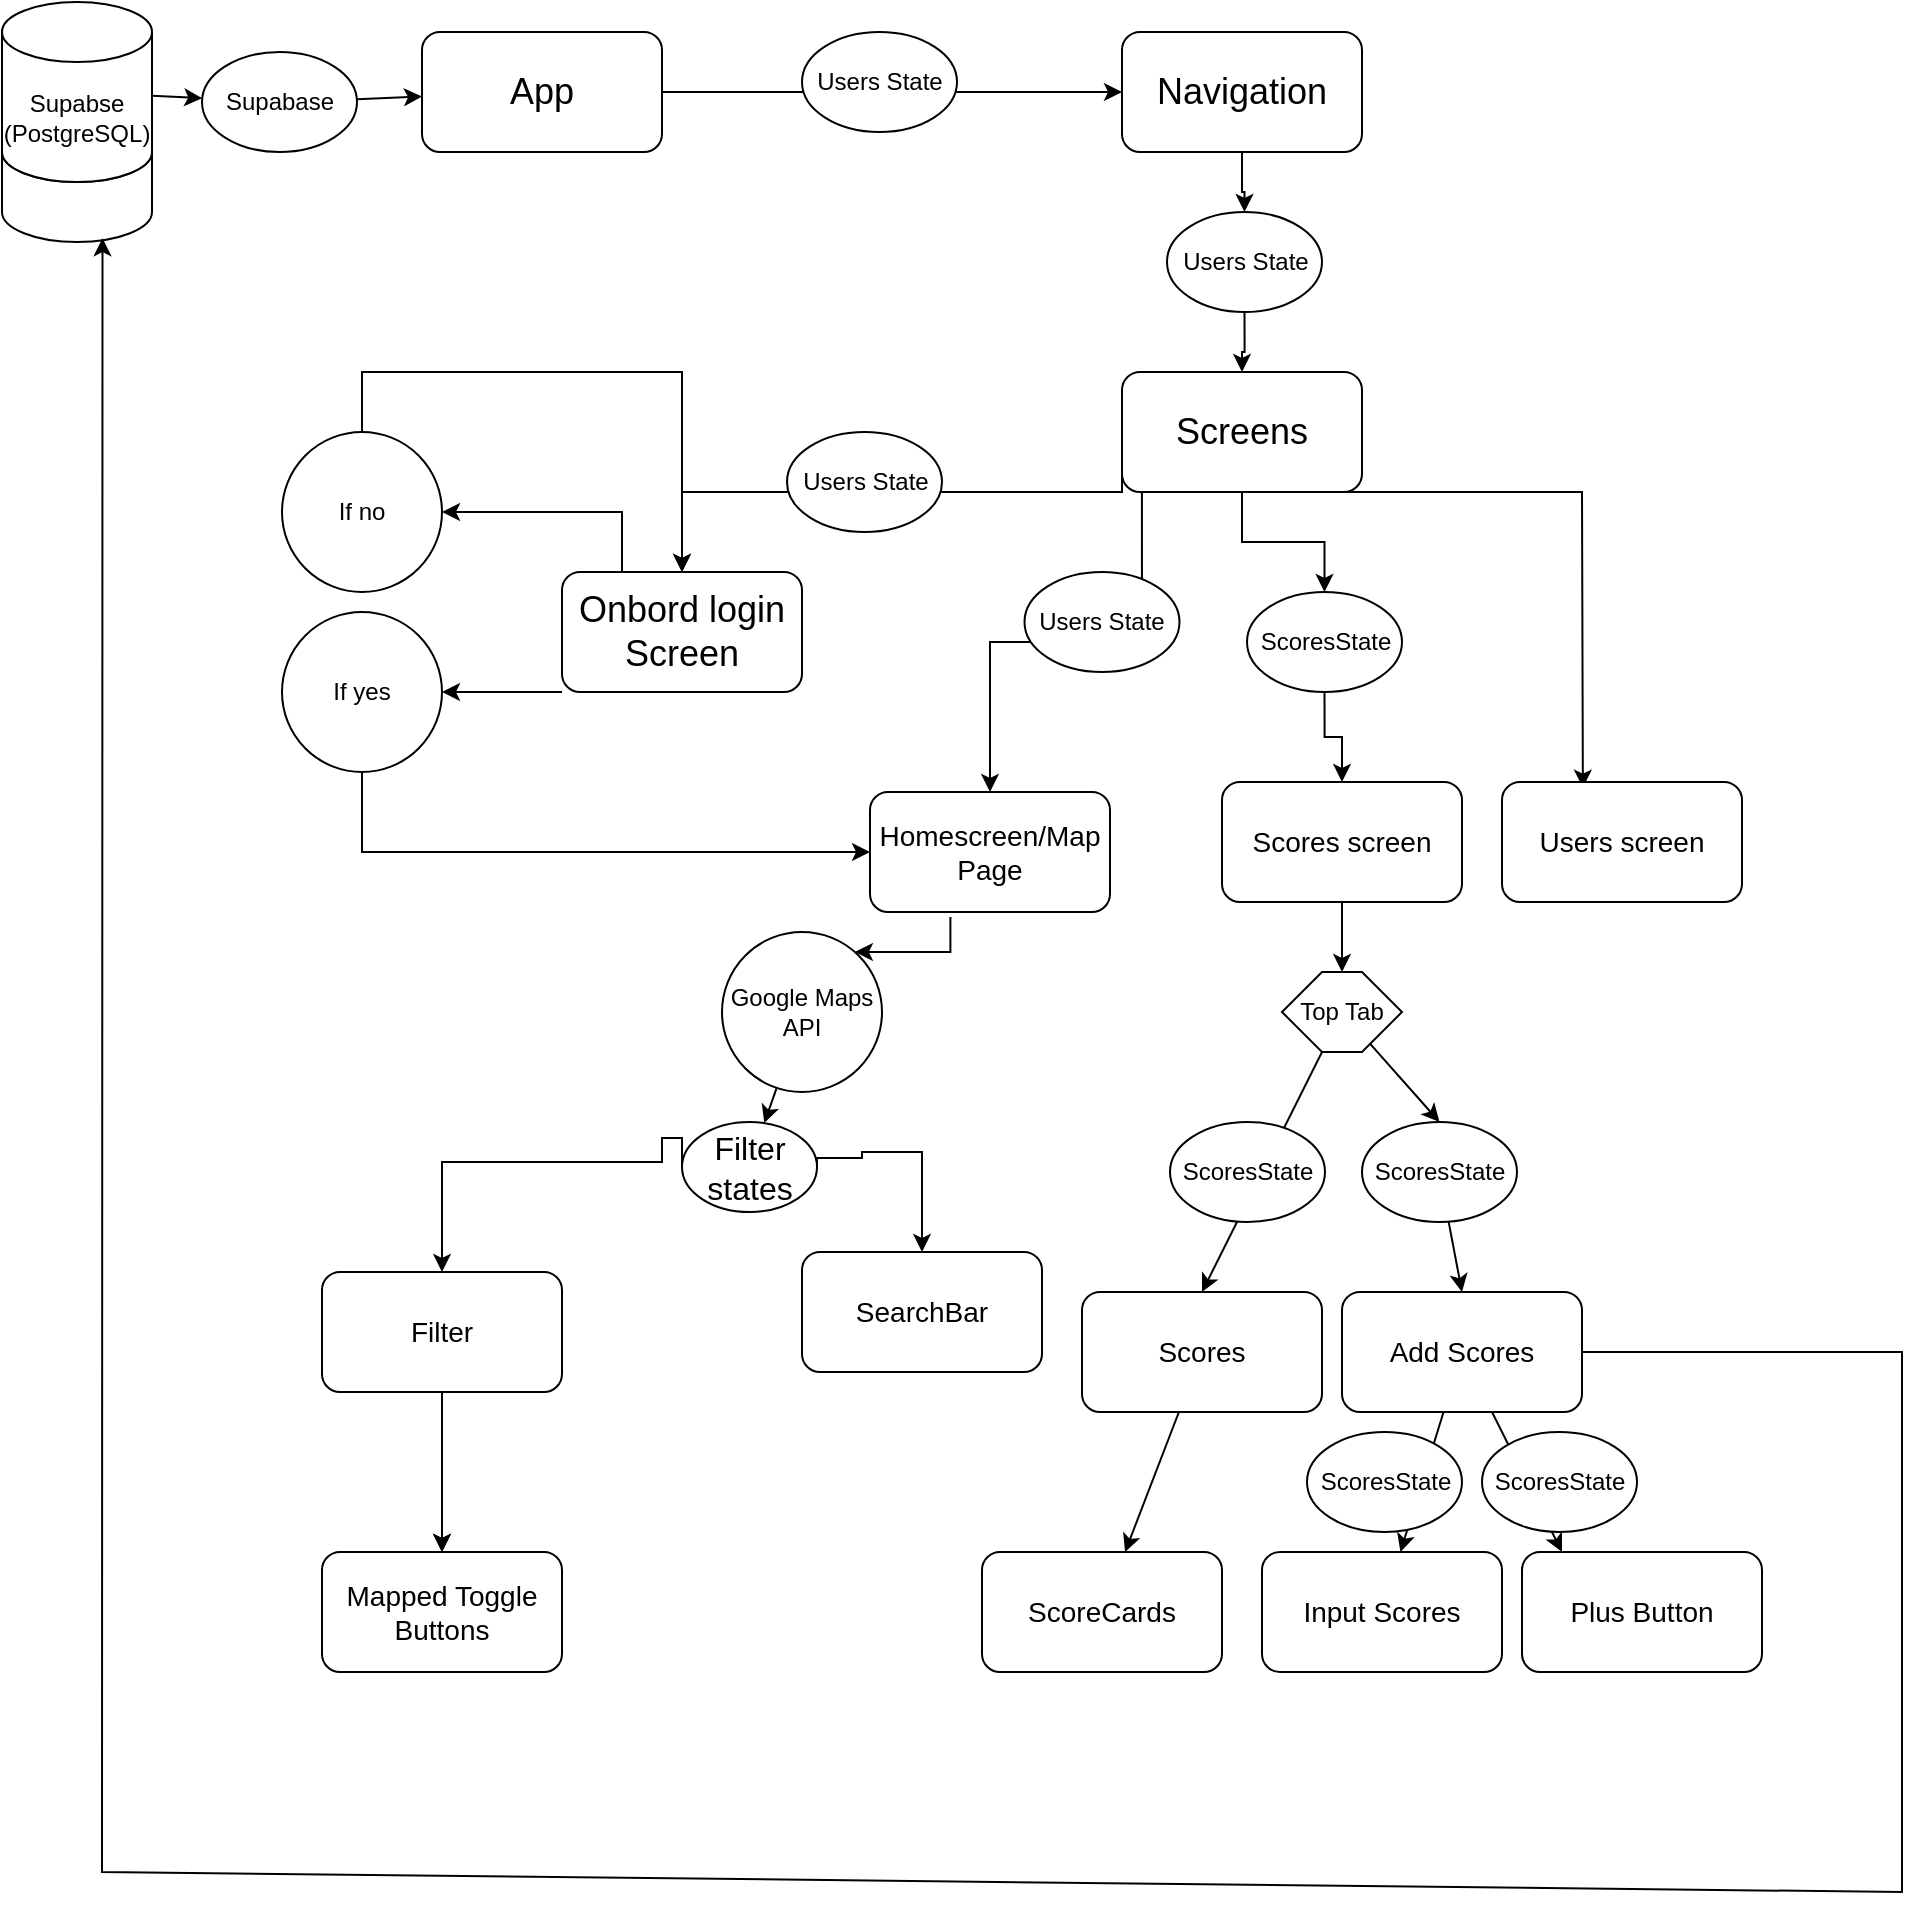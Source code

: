 <mxfile>
    <diagram id="C5RBs43oDa-KdzZeNtuy" name="Page-1">
        <mxGraphModel dx="1515" dy="897" grid="1" gridSize="10" guides="1" tooltips="1" connect="1" arrows="1" fold="1" page="1" pageScale="1" pageWidth="827" pageHeight="1169" math="0" shadow="0">
            <root>
                <mxCell id="WIyWlLk6GJQsqaUBKTNV-0"/>
                <mxCell id="WIyWlLk6GJQsqaUBKTNV-1" parent="WIyWlLk6GJQsqaUBKTNV-0"/>
                <mxCell id="rPmgqzO9JIhBTBhEzBaf-5" style="edgeStyle=orthogonalEdgeStyle;rounded=0;orthogonalLoop=1;jettySize=auto;html=1;exitX=1;exitY=0.5;exitDx=0;exitDy=0;" parent="WIyWlLk6GJQsqaUBKTNV-1" source="rPmgqzO9JIhBTBhEzBaf-1" target="rPmgqzO9JIhBTBhEzBaf-3" edge="1">
                    <mxGeometry relative="1" as="geometry"/>
                </mxCell>
                <mxCell id="rPmgqzO9JIhBTBhEzBaf-1" value="&lt;font style=&quot;font-size: 18px;&quot;&gt;App&lt;/font&gt;" style="rounded=1;whiteSpace=wrap;html=1;" parent="WIyWlLk6GJQsqaUBKTNV-1" vertex="1">
                    <mxGeometry x="40" y="150" width="120" height="60" as="geometry"/>
                </mxCell>
                <mxCell id="rPmgqzO9JIhBTBhEzBaf-6" style="edgeStyle=orthogonalEdgeStyle;rounded=0;orthogonalLoop=1;jettySize=auto;html=1;exitX=0.5;exitY=1;exitDx=0;exitDy=0;" parent="WIyWlLk6GJQsqaUBKTNV-1" source="rPmgqzO9JIhBTBhEzBaf-73" target="rPmgqzO9JIhBTBhEzBaf-4" edge="1">
                    <mxGeometry relative="1" as="geometry"/>
                </mxCell>
                <mxCell id="rPmgqzO9JIhBTBhEzBaf-3" value="&lt;span style=&quot;font-size: 18px;&quot;&gt;Navigation&lt;/span&gt;" style="rounded=1;whiteSpace=wrap;html=1;" parent="WIyWlLk6GJQsqaUBKTNV-1" vertex="1">
                    <mxGeometry x="390" y="150" width="120" height="60" as="geometry"/>
                </mxCell>
                <mxCell id="rPmgqzO9JIhBTBhEzBaf-11" style="edgeStyle=orthogonalEdgeStyle;rounded=0;orthogonalLoop=1;jettySize=auto;html=1;entryX=0.5;entryY=0;entryDx=0;entryDy=0;exitX=0;exitY=0.5;exitDx=0;exitDy=0;" parent="WIyWlLk6GJQsqaUBKTNV-1" source="rPmgqzO9JIhBTBhEzBaf-4" target="rPmgqzO9JIhBTBhEzBaf-9" edge="1">
                    <mxGeometry relative="1" as="geometry">
                        <Array as="points">
                            <mxPoint x="390" y="380"/>
                            <mxPoint x="170" y="380"/>
                        </Array>
                    </mxGeometry>
                </mxCell>
                <mxCell id="rPmgqzO9JIhBTBhEzBaf-13" style="edgeStyle=orthogonalEdgeStyle;rounded=0;orthogonalLoop=1;jettySize=auto;html=1;exitX=0.083;exitY=1;exitDx=0;exitDy=0;exitPerimeter=0;" parent="WIyWlLk6GJQsqaUBKTNV-1" source="rPmgqzO9JIhBTBhEzBaf-4" target="rPmgqzO9JIhBTBhEzBaf-12" edge="1">
                    <mxGeometry relative="1" as="geometry"/>
                </mxCell>
                <mxCell id="rPmgqzO9JIhBTBhEzBaf-24" style="edgeStyle=orthogonalEdgeStyle;rounded=0;orthogonalLoop=1;jettySize=auto;html=1;exitX=0.5;exitY=1;exitDx=0;exitDy=0;" parent="WIyWlLk6GJQsqaUBKTNV-1" source="rPmgqzO9JIhBTBhEzBaf-80" target="rPmgqzO9JIhBTBhEzBaf-23" edge="1">
                    <mxGeometry relative="1" as="geometry">
                        <mxPoint x="468.75" y="460" as="sourcePoint"/>
                    </mxGeometry>
                </mxCell>
                <mxCell id="rPmgqzO9JIhBTBhEzBaf-63" style="edgeStyle=none;rounded=0;orthogonalLoop=1;jettySize=auto;html=1;entryX=0.337;entryY=0.047;entryDx=0;entryDy=0;entryPerimeter=0;exitX=0.75;exitY=1;exitDx=0;exitDy=0;" parent="WIyWlLk6GJQsqaUBKTNV-1" source="rPmgqzO9JIhBTBhEzBaf-4" target="rPmgqzO9JIhBTBhEzBaf-62" edge="1">
                    <mxGeometry relative="1" as="geometry">
                        <mxPoint x="730" y="360" as="targetPoint"/>
                        <Array as="points">
                            <mxPoint x="620" y="380"/>
                        </Array>
                    </mxGeometry>
                </mxCell>
                <mxCell id="rPmgqzO9JIhBTBhEzBaf-4" value="&lt;span style=&quot;font-size: 18px;&quot;&gt;Screens&lt;/span&gt;" style="rounded=1;whiteSpace=wrap;html=1;" parent="WIyWlLk6GJQsqaUBKTNV-1" vertex="1">
                    <mxGeometry x="390" y="320" width="120" height="60" as="geometry"/>
                </mxCell>
                <mxCell id="rPmgqzO9JIhBTBhEzBaf-68" style="edgeStyle=none;rounded=0;orthogonalLoop=1;jettySize=auto;html=1;entryX=1;entryY=0.5;entryDx=0;entryDy=0;exitX=0;exitY=1;exitDx=0;exitDy=0;" parent="WIyWlLk6GJQsqaUBKTNV-1" source="rPmgqzO9JIhBTBhEzBaf-9" target="rPmgqzO9JIhBTBhEzBaf-67" edge="1">
                    <mxGeometry relative="1" as="geometry"/>
                </mxCell>
                <mxCell id="rPmgqzO9JIhBTBhEzBaf-71" style="edgeStyle=none;rounded=0;orthogonalLoop=1;jettySize=auto;html=1;exitX=0.25;exitY=0;exitDx=0;exitDy=0;" parent="WIyWlLk6GJQsqaUBKTNV-1" source="rPmgqzO9JIhBTBhEzBaf-9" target="rPmgqzO9JIhBTBhEzBaf-70" edge="1">
                    <mxGeometry relative="1" as="geometry">
                        <Array as="points">
                            <mxPoint x="140" y="390"/>
                        </Array>
                    </mxGeometry>
                </mxCell>
                <mxCell id="rPmgqzO9JIhBTBhEzBaf-9" value="&lt;span style=&quot;font-size: 18px;&quot;&gt;Onbord login Screen&lt;/span&gt;" style="rounded=1;whiteSpace=wrap;html=1;" parent="WIyWlLk6GJQsqaUBKTNV-1" vertex="1">
                    <mxGeometry x="110" y="420" width="120" height="60" as="geometry"/>
                </mxCell>
                <mxCell id="rPmgqzO9JIhBTBhEzBaf-18" style="edgeStyle=orthogonalEdgeStyle;rounded=0;orthogonalLoop=1;jettySize=auto;html=1;exitX=1;exitY=0.5;exitDx=0;exitDy=0;" parent="WIyWlLk6GJQsqaUBKTNV-1" source="rPmgqzO9JIhBTBhEzBaf-97" target="rPmgqzO9JIhBTBhEzBaf-15" edge="1">
                    <mxGeometry relative="1" as="geometry">
                        <mxPoint x="230" y="630" as="sourcePoint"/>
                        <Array as="points">
                            <mxPoint x="260" y="713"/>
                            <mxPoint x="260" y="710"/>
                            <mxPoint x="290" y="710"/>
                        </Array>
                    </mxGeometry>
                </mxCell>
                <mxCell id="rPmgqzO9JIhBTBhEzBaf-19" style="edgeStyle=orthogonalEdgeStyle;rounded=0;orthogonalLoop=1;jettySize=auto;html=1;exitX=0;exitY=0.5;exitDx=0;exitDy=0;" parent="WIyWlLk6GJQsqaUBKTNV-1" source="rPmgqzO9JIhBTBhEzBaf-97" target="rPmgqzO9JIhBTBhEzBaf-14" edge="1">
                    <mxGeometry relative="1" as="geometry">
                        <mxPoint x="230.048" y="610" as="sourcePoint"/>
                        <Array as="points">
                            <mxPoint x="160" y="703"/>
                            <mxPoint x="160" y="715"/>
                            <mxPoint x="50" y="715"/>
                        </Array>
                    </mxGeometry>
                </mxCell>
                <mxCell id="rPmgqzO9JIhBTBhEzBaf-12" value="&lt;font style=&quot;font-size: 14px;&quot;&gt;Homescreen/Map Page&lt;/font&gt;" style="rounded=1;whiteSpace=wrap;html=1;" parent="WIyWlLk6GJQsqaUBKTNV-1" vertex="1">
                    <mxGeometry x="264" y="530" width="120" height="60" as="geometry"/>
                </mxCell>
                <mxCell id="rPmgqzO9JIhBTBhEzBaf-22" style="edgeStyle=orthogonalEdgeStyle;rounded=0;orthogonalLoop=1;jettySize=auto;html=1;" parent="WIyWlLk6GJQsqaUBKTNV-1" source="rPmgqzO9JIhBTBhEzBaf-14" target="rPmgqzO9JIhBTBhEzBaf-20" edge="1">
                    <mxGeometry relative="1" as="geometry"/>
                </mxCell>
                <mxCell id="rPmgqzO9JIhBTBhEzBaf-94" value="" style="edgeStyle=none;rounded=0;orthogonalLoop=1;jettySize=auto;html=1;" parent="WIyWlLk6GJQsqaUBKTNV-1" source="rPmgqzO9JIhBTBhEzBaf-14" target="rPmgqzO9JIhBTBhEzBaf-20" edge="1">
                    <mxGeometry relative="1" as="geometry"/>
                </mxCell>
                <mxCell id="rPmgqzO9JIhBTBhEzBaf-14" value="&lt;font style=&quot;font-size: 14px;&quot;&gt;Filter&lt;/font&gt;" style="rounded=1;whiteSpace=wrap;html=1;" parent="WIyWlLk6GJQsqaUBKTNV-1" vertex="1">
                    <mxGeometry x="-10" y="770" width="120" height="60" as="geometry"/>
                </mxCell>
                <mxCell id="rPmgqzO9JIhBTBhEzBaf-15" value="&lt;font style=&quot;font-size: 14px;&quot;&gt;SearchBar&lt;br&gt;&lt;/font&gt;" style="rounded=1;whiteSpace=wrap;html=1;" parent="WIyWlLk6GJQsqaUBKTNV-1" vertex="1">
                    <mxGeometry x="230" y="760" width="120" height="60" as="geometry"/>
                </mxCell>
                <mxCell id="rPmgqzO9JIhBTBhEzBaf-20" value="&lt;span style=&quot;font-size: 14px;&quot;&gt;Mapped Toggle Buttons&lt;/span&gt;" style="rounded=1;whiteSpace=wrap;html=1;" parent="WIyWlLk6GJQsqaUBKTNV-1" vertex="1">
                    <mxGeometry x="-10" y="910" width="120" height="60" as="geometry"/>
                </mxCell>
                <mxCell id="rPmgqzO9JIhBTBhEzBaf-28" style="edgeStyle=orthogonalEdgeStyle;rounded=0;orthogonalLoop=1;jettySize=auto;html=1;entryX=0.5;entryY=0;entryDx=0;entryDy=0;" parent="WIyWlLk6GJQsqaUBKTNV-1" source="rPmgqzO9JIhBTBhEzBaf-23" target="rPmgqzO9JIhBTBhEzBaf-27" edge="1">
                    <mxGeometry relative="1" as="geometry"/>
                </mxCell>
                <mxCell id="rPmgqzO9JIhBTBhEzBaf-23" value="&lt;font style=&quot;font-size: 14px;&quot;&gt;Scores screen&lt;/font&gt;" style="rounded=1;whiteSpace=wrap;html=1;" parent="WIyWlLk6GJQsqaUBKTNV-1" vertex="1">
                    <mxGeometry x="440" y="525" width="120" height="60" as="geometry"/>
                </mxCell>
                <mxCell id="rPmgqzO9JIhBTBhEzBaf-38" style="edgeStyle=none;rounded=0;orthogonalLoop=1;jettySize=auto;html=1;entryX=0.5;entryY=0;entryDx=0;entryDy=0;" parent="WIyWlLk6GJQsqaUBKTNV-1" source="rPmgqzO9JIhBTBhEzBaf-27" target="rPmgqzO9JIhBTBhEzBaf-40" edge="1">
                    <mxGeometry relative="1" as="geometry">
                        <mxPoint x="470" y="740" as="targetPoint"/>
                    </mxGeometry>
                </mxCell>
                <mxCell id="rPmgqzO9JIhBTBhEzBaf-39" style="edgeStyle=none;rounded=0;orthogonalLoop=1;jettySize=auto;html=1;entryX=0.5;entryY=0;entryDx=0;entryDy=0;" parent="WIyWlLk6GJQsqaUBKTNV-1" source="rPmgqzO9JIhBTBhEzBaf-81" target="rPmgqzO9JIhBTBhEzBaf-41" edge="1">
                    <mxGeometry relative="1" as="geometry">
                        <mxPoint x="530" y="740" as="targetPoint"/>
                    </mxGeometry>
                </mxCell>
                <mxCell id="rPmgqzO9JIhBTBhEzBaf-27" value="Top Tab" style="shape=hexagon;perimeter=hexagonPerimeter2;whiteSpace=wrap;html=1;fixedSize=1;" parent="WIyWlLk6GJQsqaUBKTNV-1" vertex="1">
                    <mxGeometry x="470" y="620" width="60" height="40" as="geometry"/>
                </mxCell>
                <mxCell id="rPmgqzO9JIhBTBhEzBaf-29" value="" style="shape=cylinder3;whiteSpace=wrap;html=1;boundedLbl=1;backgroundOutline=1;size=15;" parent="WIyWlLk6GJQsqaUBKTNV-1" vertex="1">
                    <mxGeometry x="-170" y="165" width="75" height="90" as="geometry"/>
                </mxCell>
                <mxCell id="rPmgqzO9JIhBTBhEzBaf-33" value="" style="shape=cylinder3;whiteSpace=wrap;html=1;boundedLbl=1;backgroundOutline=1;size=15;" parent="WIyWlLk6GJQsqaUBKTNV-1" vertex="1">
                    <mxGeometry x="-170" y="165" width="75" height="60" as="geometry"/>
                </mxCell>
                <mxCell id="rPmgqzO9JIhBTBhEzBaf-37" style="edgeStyle=none;rounded=0;orthogonalLoop=1;jettySize=auto;html=1;startArrow=none;startFill=0;" parent="WIyWlLk6GJQsqaUBKTNV-1" source="rPmgqzO9JIhBTBhEzBaf-104" target="rPmgqzO9JIhBTBhEzBaf-1" edge="1">
                    <mxGeometry relative="1" as="geometry"/>
                </mxCell>
                <mxCell id="rPmgqzO9JIhBTBhEzBaf-35" value="Supabse (PostgreSQL)" style="shape=cylinder3;whiteSpace=wrap;html=1;boundedLbl=1;backgroundOutline=1;size=15;" parent="WIyWlLk6GJQsqaUBKTNV-1" vertex="1">
                    <mxGeometry x="-170" y="135" width="75" height="90" as="geometry"/>
                </mxCell>
                <mxCell id="rPmgqzO9JIhBTBhEzBaf-44" style="edgeStyle=none;rounded=0;orthogonalLoop=1;jettySize=auto;html=1;" parent="WIyWlLk6GJQsqaUBKTNV-1" source="rPmgqzO9JIhBTBhEzBaf-40" target="rPmgqzO9JIhBTBhEzBaf-42" edge="1">
                    <mxGeometry relative="1" as="geometry"/>
                </mxCell>
                <mxCell id="rPmgqzO9JIhBTBhEzBaf-40" value="&lt;font style=&quot;font-size: 14px;&quot;&gt;Scores&lt;/font&gt;" style="rounded=1;whiteSpace=wrap;html=1;" parent="WIyWlLk6GJQsqaUBKTNV-1" vertex="1">
                    <mxGeometry x="370" y="780" width="120" height="60" as="geometry"/>
                </mxCell>
                <mxCell id="rPmgqzO9JIhBTBhEzBaf-51" style="edgeStyle=none;rounded=0;orthogonalLoop=1;jettySize=auto;html=1;" parent="WIyWlLk6GJQsqaUBKTNV-1" source="rPmgqzO9JIhBTBhEzBaf-41" target="rPmgqzO9JIhBTBhEzBaf-49" edge="1">
                    <mxGeometry relative="1" as="geometry"/>
                </mxCell>
                <mxCell id="rPmgqzO9JIhBTBhEzBaf-52" style="edgeStyle=none;rounded=0;orthogonalLoop=1;jettySize=auto;html=1;" parent="WIyWlLk6GJQsqaUBKTNV-1" source="rPmgqzO9JIhBTBhEzBaf-41" edge="1">
                    <mxGeometry relative="1" as="geometry">
                        <mxPoint x="610" y="910" as="targetPoint"/>
                    </mxGeometry>
                </mxCell>
                <mxCell id="rPmgqzO9JIhBTBhEzBaf-57" style="edgeStyle=none;rounded=0;orthogonalLoop=1;jettySize=auto;html=1;entryX=0.67;entryY=0.979;entryDx=0;entryDy=0;entryPerimeter=0;" parent="WIyWlLk6GJQsqaUBKTNV-1" source="rPmgqzO9JIhBTBhEzBaf-41" target="rPmgqzO9JIhBTBhEzBaf-29" edge="1">
                    <mxGeometry relative="1" as="geometry">
                        <mxPoint x="-200" y="1060" as="targetPoint"/>
                        <Array as="points">
                            <mxPoint x="780" y="810"/>
                            <mxPoint x="780" y="1080"/>
                            <mxPoint x="-120" y="1070"/>
                        </Array>
                    </mxGeometry>
                </mxCell>
                <mxCell id="rPmgqzO9JIhBTBhEzBaf-41" value="&lt;font style=&quot;font-size: 14px;&quot;&gt;Add Scores&lt;/font&gt;" style="rounded=1;whiteSpace=wrap;html=1;" parent="WIyWlLk6GJQsqaUBKTNV-1" vertex="1">
                    <mxGeometry x="500" y="780" width="120" height="60" as="geometry"/>
                </mxCell>
                <mxCell id="rPmgqzO9JIhBTBhEzBaf-42" value="&lt;font style=&quot;font-size: 14px;&quot;&gt;ScoreCards&lt;/font&gt;" style="rounded=1;whiteSpace=wrap;html=1;" parent="WIyWlLk6GJQsqaUBKTNV-1" vertex="1">
                    <mxGeometry x="320" y="910" width="120" height="60" as="geometry"/>
                </mxCell>
                <mxCell id="rPmgqzO9JIhBTBhEzBaf-49" value="&lt;font style=&quot;font-size: 14px;&quot;&gt;Input Scores&lt;/font&gt;" style="rounded=1;whiteSpace=wrap;html=1;" parent="WIyWlLk6GJQsqaUBKTNV-1" vertex="1">
                    <mxGeometry x="460" y="910" width="120" height="60" as="geometry"/>
                </mxCell>
                <mxCell id="rPmgqzO9JIhBTBhEzBaf-53" value="&lt;font style=&quot;font-size: 14px;&quot;&gt;Plus Button&lt;/font&gt;" style="rounded=1;whiteSpace=wrap;html=1;" parent="WIyWlLk6GJQsqaUBKTNV-1" vertex="1">
                    <mxGeometry x="590" y="910" width="120" height="60" as="geometry"/>
                </mxCell>
                <mxCell id="rPmgqzO9JIhBTBhEzBaf-62" value="&lt;font style=&quot;font-size: 14px;&quot;&gt;Users screen&lt;/font&gt;" style="rounded=1;whiteSpace=wrap;html=1;" parent="WIyWlLk6GJQsqaUBKTNV-1" vertex="1">
                    <mxGeometry x="580" y="525" width="120" height="60" as="geometry"/>
                </mxCell>
                <mxCell id="rPmgqzO9JIhBTBhEzBaf-66" value="Users State" style="ellipse;whiteSpace=wrap;html=1;" parent="WIyWlLk6GJQsqaUBKTNV-1" vertex="1">
                    <mxGeometry x="230" y="150" width="77.5" height="50" as="geometry"/>
                </mxCell>
                <mxCell id="rPmgqzO9JIhBTBhEzBaf-69" style="edgeStyle=none;rounded=0;orthogonalLoop=1;jettySize=auto;html=1;" parent="WIyWlLk6GJQsqaUBKTNV-1" source="rPmgqzO9JIhBTBhEzBaf-67" target="rPmgqzO9JIhBTBhEzBaf-12" edge="1">
                    <mxGeometry relative="1" as="geometry">
                        <Array as="points">
                            <mxPoint x="10" y="560"/>
                        </Array>
                    </mxGeometry>
                </mxCell>
                <mxCell id="rPmgqzO9JIhBTBhEzBaf-67" value="If yes" style="ellipse;whiteSpace=wrap;html=1;aspect=fixed;" parent="WIyWlLk6GJQsqaUBKTNV-1" vertex="1">
                    <mxGeometry x="-30" y="440" width="80" height="80" as="geometry"/>
                </mxCell>
                <mxCell id="rPmgqzO9JIhBTBhEzBaf-72" style="edgeStyle=none;rounded=0;orthogonalLoop=1;jettySize=auto;html=1;entryX=0.5;entryY=0;entryDx=0;entryDy=0;" parent="WIyWlLk6GJQsqaUBKTNV-1" source="rPmgqzO9JIhBTBhEzBaf-70" target="rPmgqzO9JIhBTBhEzBaf-9" edge="1">
                    <mxGeometry relative="1" as="geometry">
                        <mxPoint x="170" y="390" as="targetPoint"/>
                        <Array as="points">
                            <mxPoint x="10" y="320"/>
                            <mxPoint x="170" y="320"/>
                        </Array>
                    </mxGeometry>
                </mxCell>
                <mxCell id="rPmgqzO9JIhBTBhEzBaf-70" value="If no" style="ellipse;whiteSpace=wrap;html=1;aspect=fixed;" parent="WIyWlLk6GJQsqaUBKTNV-1" vertex="1">
                    <mxGeometry x="-30" y="350" width="80" height="80" as="geometry"/>
                </mxCell>
                <mxCell id="rPmgqzO9JIhBTBhEzBaf-74" value="Users State" style="ellipse;whiteSpace=wrap;html=1;" parent="WIyWlLk6GJQsqaUBKTNV-1" vertex="1">
                    <mxGeometry x="222.5" y="350" width="77.5" height="50" as="geometry"/>
                </mxCell>
                <mxCell id="rPmgqzO9JIhBTBhEzBaf-75" value="Users State" style="ellipse;whiteSpace=wrap;html=1;" parent="WIyWlLk6GJQsqaUBKTNV-1" vertex="1">
                    <mxGeometry x="341.25" y="420" width="77.5" height="50" as="geometry"/>
                </mxCell>
                <mxCell id="rPmgqzO9JIhBTBhEzBaf-83" value="" style="edgeStyle=none;rounded=0;orthogonalLoop=1;jettySize=auto;html=1;entryX=0.5;entryY=0;entryDx=0;entryDy=0;" parent="WIyWlLk6GJQsqaUBKTNV-1" source="rPmgqzO9JIhBTBhEzBaf-27" target="rPmgqzO9JIhBTBhEzBaf-81" edge="1">
                    <mxGeometry relative="1" as="geometry">
                        <mxPoint x="560" y="780" as="targetPoint"/>
                        <mxPoint x="509" y="660" as="sourcePoint"/>
                    </mxGeometry>
                </mxCell>
                <mxCell id="rPmgqzO9JIhBTBhEzBaf-81" value="ScoresState" style="ellipse;whiteSpace=wrap;html=1;" parent="WIyWlLk6GJQsqaUBKTNV-1" vertex="1">
                    <mxGeometry x="510" y="695" width="77.5" height="50" as="geometry"/>
                </mxCell>
                <mxCell id="rPmgqzO9JIhBTBhEzBaf-84" value="ScoresState" style="ellipse;whiteSpace=wrap;html=1;" parent="WIyWlLk6GJQsqaUBKTNV-1" vertex="1">
                    <mxGeometry x="414" y="695" width="77.5" height="50" as="geometry"/>
                </mxCell>
                <mxCell id="rPmgqzO9JIhBTBhEzBaf-85" value="ScoresState" style="ellipse;whiteSpace=wrap;html=1;" parent="WIyWlLk6GJQsqaUBKTNV-1" vertex="1">
                    <mxGeometry x="570" y="850" width="77.5" height="50" as="geometry"/>
                </mxCell>
                <mxCell id="rPmgqzO9JIhBTBhEzBaf-86" value="ScoresState" style="ellipse;whiteSpace=wrap;html=1;" parent="WIyWlLk6GJQsqaUBKTNV-1" vertex="1">
                    <mxGeometry x="482.5" y="850" width="77.5" height="50" as="geometry"/>
                </mxCell>
                <mxCell id="rPmgqzO9JIhBTBhEzBaf-92" value="" style="edgeStyle=orthogonalEdgeStyle;rounded=0;orthogonalLoop=1;jettySize=auto;html=1;exitX=0.5;exitY=1;exitDx=0;exitDy=0;" parent="WIyWlLk6GJQsqaUBKTNV-1" source="rPmgqzO9JIhBTBhEzBaf-4" target="rPmgqzO9JIhBTBhEzBaf-80" edge="1">
                    <mxGeometry relative="1" as="geometry">
                        <mxPoint x="450" y="380" as="sourcePoint"/>
                        <mxPoint x="500" y="525" as="targetPoint"/>
                    </mxGeometry>
                </mxCell>
                <mxCell id="rPmgqzO9JIhBTBhEzBaf-80" value="ScoresState" style="ellipse;whiteSpace=wrap;html=1;" parent="WIyWlLk6GJQsqaUBKTNV-1" vertex="1">
                    <mxGeometry x="452.5" y="430" width="77.5" height="50" as="geometry"/>
                </mxCell>
                <mxCell id="rPmgqzO9JIhBTBhEzBaf-93" value="" style="edgeStyle=orthogonalEdgeStyle;rounded=0;orthogonalLoop=1;jettySize=auto;html=1;exitX=0.5;exitY=1;exitDx=0;exitDy=0;" parent="WIyWlLk6GJQsqaUBKTNV-1" source="rPmgqzO9JIhBTBhEzBaf-3" target="rPmgqzO9JIhBTBhEzBaf-73" edge="1">
                    <mxGeometry relative="1" as="geometry">
                        <mxPoint x="450" y="210" as="sourcePoint"/>
                        <mxPoint x="450" y="320" as="targetPoint"/>
                    </mxGeometry>
                </mxCell>
                <mxCell id="rPmgqzO9JIhBTBhEzBaf-73" value="Users State" style="ellipse;whiteSpace=wrap;html=1;" parent="WIyWlLk6GJQsqaUBKTNV-1" vertex="1">
                    <mxGeometry x="412.5" y="240" width="77.5" height="50" as="geometry"/>
                </mxCell>
                <mxCell id="rPmgqzO9JIhBTBhEzBaf-96" value="" style="edgeStyle=orthogonalEdgeStyle;rounded=0;orthogonalLoop=1;jettySize=auto;html=1;exitX=0.335;exitY=1.041;exitDx=0;exitDy=0;exitPerimeter=0;" parent="WIyWlLk6GJQsqaUBKTNV-1" source="rPmgqzO9JIhBTBhEzBaf-12" target="rPmgqzO9JIhBTBhEzBaf-95" edge="1">
                    <mxGeometry relative="1" as="geometry">
                        <mxPoint x="304" y="592" as="sourcePoint"/>
                        <mxPoint x="290" y="760" as="targetPoint"/>
                        <Array as="points">
                            <mxPoint x="304" y="610"/>
                        </Array>
                    </mxGeometry>
                </mxCell>
                <mxCell id="rPmgqzO9JIhBTBhEzBaf-101" style="edgeStyle=none;rounded=0;orthogonalLoop=1;jettySize=auto;html=1;" parent="WIyWlLk6GJQsqaUBKTNV-1" source="rPmgqzO9JIhBTBhEzBaf-95" target="rPmgqzO9JIhBTBhEzBaf-97" edge="1">
                    <mxGeometry relative="1" as="geometry"/>
                </mxCell>
                <mxCell id="rPmgqzO9JIhBTBhEzBaf-95" value="Google Maps API" style="ellipse;whiteSpace=wrap;html=1;aspect=fixed;" parent="WIyWlLk6GJQsqaUBKTNV-1" vertex="1">
                    <mxGeometry x="190" y="600" width="80" height="80" as="geometry"/>
                </mxCell>
                <mxCell id="rPmgqzO9JIhBTBhEzBaf-97" value="&lt;font size=&quot;3&quot;&gt;Filter states&lt;/font&gt;" style="ellipse;whiteSpace=wrap;html=1;" parent="WIyWlLk6GJQsqaUBKTNV-1" vertex="1">
                    <mxGeometry x="170" y="695" width="67.5" height="45" as="geometry"/>
                </mxCell>
                <mxCell id="rPmgqzO9JIhBTBhEzBaf-105" value="" style="edgeStyle=none;rounded=0;orthogonalLoop=1;jettySize=auto;html=1;startArrow=none;startFill=0;" parent="WIyWlLk6GJQsqaUBKTNV-1" source="rPmgqzO9JIhBTBhEzBaf-35" target="rPmgqzO9JIhBTBhEzBaf-104" edge="1">
                    <mxGeometry relative="1" as="geometry">
                        <mxPoint x="-95" y="180" as="sourcePoint"/>
                        <mxPoint x="40" y="180" as="targetPoint"/>
                    </mxGeometry>
                </mxCell>
                <mxCell id="rPmgqzO9JIhBTBhEzBaf-104" value="Supabase" style="ellipse;whiteSpace=wrap;html=1;" parent="WIyWlLk6GJQsqaUBKTNV-1" vertex="1">
                    <mxGeometry x="-70" y="160" width="77.5" height="50" as="geometry"/>
                </mxCell>
            </root>
        </mxGraphModel>
    </diagram>
</mxfile>